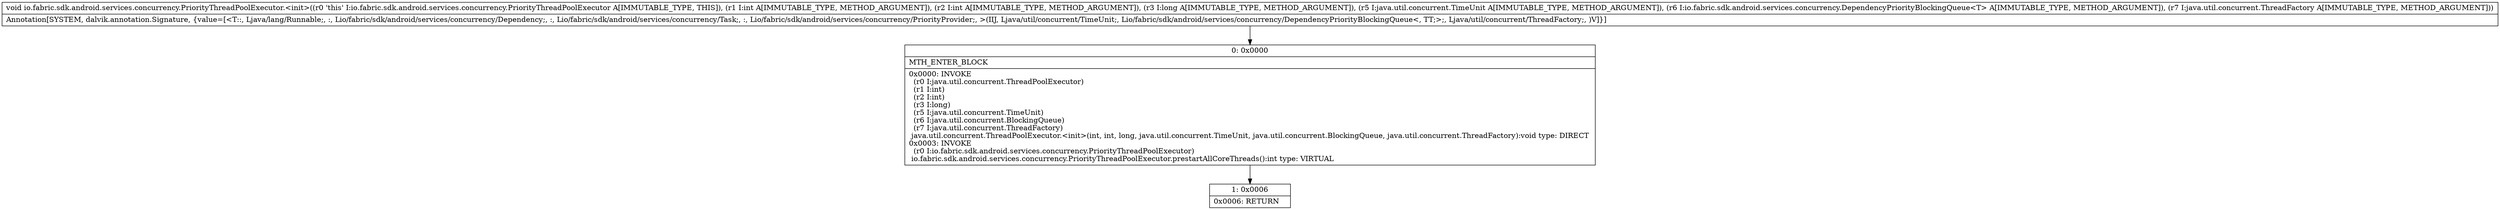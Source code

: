 digraph "CFG forio.fabric.sdk.android.services.concurrency.PriorityThreadPoolExecutor.\<init\>(IIJLjava\/util\/concurrent\/TimeUnit;Lio\/fabric\/sdk\/android\/services\/concurrency\/DependencyPriorityBlockingQueue;Ljava\/util\/concurrent\/ThreadFactory;)V" {
Node_0 [shape=record,label="{0\:\ 0x0000|MTH_ENTER_BLOCK\l|0x0000: INVOKE  \l  (r0 I:java.util.concurrent.ThreadPoolExecutor)\l  (r1 I:int)\l  (r2 I:int)\l  (r3 I:long)\l  (r5 I:java.util.concurrent.TimeUnit)\l  (r6 I:java.util.concurrent.BlockingQueue)\l  (r7 I:java.util.concurrent.ThreadFactory)\l java.util.concurrent.ThreadPoolExecutor.\<init\>(int, int, long, java.util.concurrent.TimeUnit, java.util.concurrent.BlockingQueue, java.util.concurrent.ThreadFactory):void type: DIRECT \l0x0003: INVOKE  \l  (r0 I:io.fabric.sdk.android.services.concurrency.PriorityThreadPoolExecutor)\l io.fabric.sdk.android.services.concurrency.PriorityThreadPoolExecutor.prestartAllCoreThreads():int type: VIRTUAL \l}"];
Node_1 [shape=record,label="{1\:\ 0x0006|0x0006: RETURN   \l}"];
MethodNode[shape=record,label="{void io.fabric.sdk.android.services.concurrency.PriorityThreadPoolExecutor.\<init\>((r0 'this' I:io.fabric.sdk.android.services.concurrency.PriorityThreadPoolExecutor A[IMMUTABLE_TYPE, THIS]), (r1 I:int A[IMMUTABLE_TYPE, METHOD_ARGUMENT]), (r2 I:int A[IMMUTABLE_TYPE, METHOD_ARGUMENT]), (r3 I:long A[IMMUTABLE_TYPE, METHOD_ARGUMENT]), (r5 I:java.util.concurrent.TimeUnit A[IMMUTABLE_TYPE, METHOD_ARGUMENT]), (r6 I:io.fabric.sdk.android.services.concurrency.DependencyPriorityBlockingQueue\<T\> A[IMMUTABLE_TYPE, METHOD_ARGUMENT]), (r7 I:java.util.concurrent.ThreadFactory A[IMMUTABLE_TYPE, METHOD_ARGUMENT]))  | Annotation[SYSTEM, dalvik.annotation.Signature, \{value=[\<T::, Ljava\/lang\/Runnable;, :, Lio\/fabric\/sdk\/android\/services\/concurrency\/Dependency;, :, Lio\/fabric\/sdk\/android\/services\/concurrency\/Task;, :, Lio\/fabric\/sdk\/android\/services\/concurrency\/PriorityProvider;, \>(IIJ, Ljava\/util\/concurrent\/TimeUnit;, Lio\/fabric\/sdk\/android\/services\/concurrency\/DependencyPriorityBlockingQueue\<, TT;\>;, Ljava\/util\/concurrent\/ThreadFactory;, )V]\}]\l}"];
MethodNode -> Node_0;
Node_0 -> Node_1;
}

